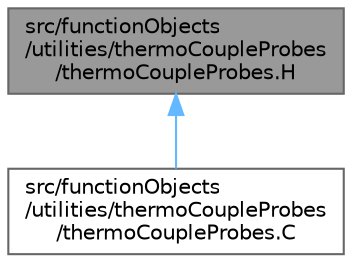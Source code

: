 digraph "src/functionObjects/utilities/thermoCoupleProbes/thermoCoupleProbes.H"
{
 // LATEX_PDF_SIZE
  bgcolor="transparent";
  edge [fontname=Helvetica,fontsize=10,labelfontname=Helvetica,labelfontsize=10];
  node [fontname=Helvetica,fontsize=10,shape=box,height=0.2,width=0.4];
  Node1 [id="Node000001",label="src/functionObjects\l/utilities/thermoCoupleProbes\l/thermoCoupleProbes.H",height=0.2,width=0.4,color="gray40", fillcolor="grey60", style="filled", fontcolor="black",tooltip=" "];
  Node1 -> Node2 [id="edge1_Node000001_Node000002",dir="back",color="steelblue1",style="solid",tooltip=" "];
  Node2 [id="Node000002",label="src/functionObjects\l/utilities/thermoCoupleProbes\l/thermoCoupleProbes.C",height=0.2,width=0.4,color="grey40", fillcolor="white", style="filled",URL="$thermoCoupleProbes_8C.html",tooltip=" "];
}
